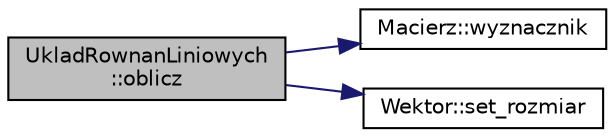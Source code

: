 digraph "UkladRownanLiniowych::oblicz"
{
  edge [fontname="Helvetica",fontsize="10",labelfontname="Helvetica",labelfontsize="10"];
  node [fontname="Helvetica",fontsize="10",shape=record];
  rankdir="LR";
  Node1 [label="UkladRownanLiniowych\l::oblicz",height=0.2,width=0.4,color="black", fillcolor="grey75", style="filled" fontcolor="black"];
  Node1 -> Node2 [color="midnightblue",fontsize="10",style="solid",fontname="Helvetica"];
  Node2 [label="Macierz::wyznacznik",height=0.2,width=0.4,color="black", fillcolor="white", style="filled",URL="$class_macierz.html#a078b278ba2bafbb1bbdeb4c775bdfc15",tooltip="Obliczenie wyznacznika macierzy. "];
  Node1 -> Node3 [color="midnightblue",fontsize="10",style="solid",fontname="Helvetica"];
  Node3 [label="Wektor::set_rozmiar",height=0.2,width=0.4,color="black", fillcolor="white", style="filled",URL="$class_wektor.html#acc29f29da6606a48cd411878265e5f48",tooltip="Metoda ustawia rozmiar wektora. "];
}
